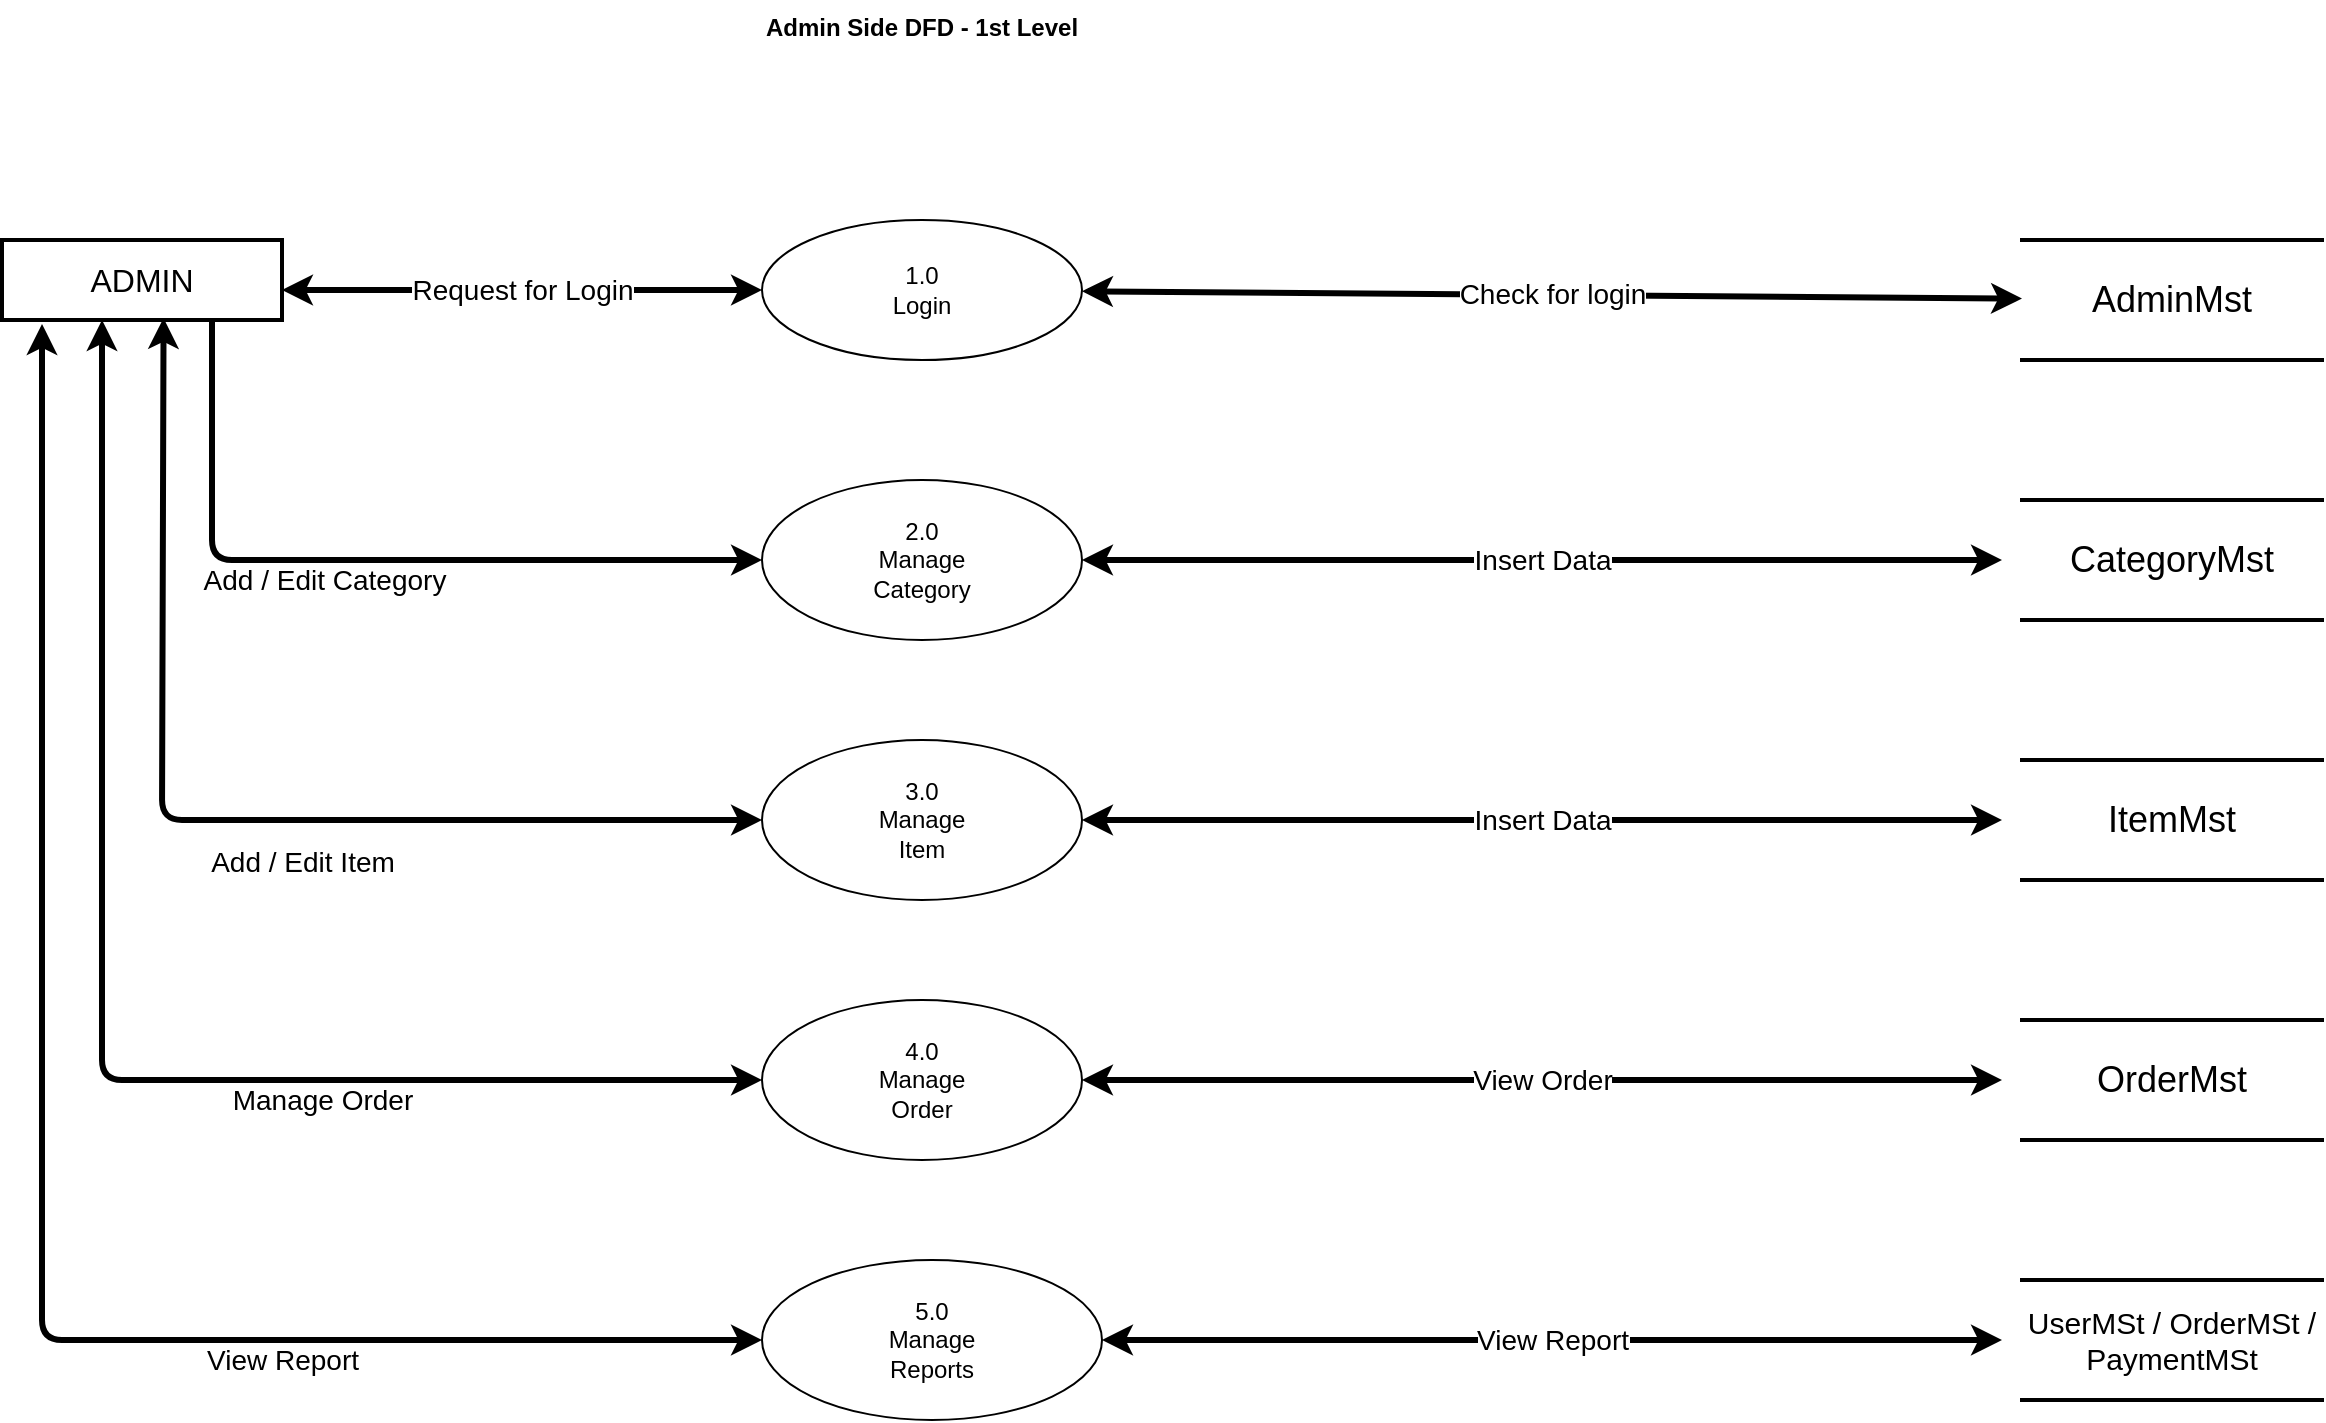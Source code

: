 <mxfile version="28.2.5">
  <diagram id="page-1" name="Admin Side DFD - 1st Level (editable)">
    <mxGraphModel dx="1544" dy="1018" grid="1" gridSize="10" guides="1" tooltips="1" connect="1" arrows="1" fold="1" page="1" pageScale="1" pageWidth="1300" pageHeight="900" math="0" shadow="0">
      <root>
        <mxCell id="0" />
        <mxCell id="1" parent="0" />
        <mxCell id="title" value="Admin Side DFD - 1st Level" style="text;whiteSpace=wrap;html=1;fontStyle=1;" parent="1" vertex="1">
          <mxGeometry x="420" y="10" width="460" height="30" as="geometry" />
        </mxCell>
        <mxCell id="ext_admin" value="&lt;font style=&quot;font-size: 16px;&quot;&gt;ADMIN&lt;/font&gt;" style="shape=rectangle;whiteSpace=wrap;html=1;strokeWidth=2;" parent="1" vertex="1">
          <mxGeometry x="40" y="130" width="140" height="40" as="geometry" />
        </mxCell>
        <mxCell id="p1" value="1.0&#xa;Login" style="shape=ellipse;whiteSpace=wrap;html=1;" parent="1" vertex="1">
          <mxGeometry x="420" y="120" width="160" height="70" as="geometry" />
        </mxCell>
        <mxCell id="p2" value="2.0&#xa;Manage&#xa;Category" style="shape=ellipse;whiteSpace=wrap;html=1;" parent="1" vertex="1">
          <mxGeometry x="420" y="250" width="160" height="80" as="geometry" />
        </mxCell>
        <mxCell id="p3" value="3.0&#xa;Manage&#xa;Item" style="shape=ellipse;whiteSpace=wrap;html=1;" parent="1" vertex="1">
          <mxGeometry x="420" y="380" width="160" height="80" as="geometry" />
        </mxCell>
        <mxCell id="p4" value="4.0&#xa;Manage&#xa;Order" style="shape=ellipse;whiteSpace=wrap;html=1;" parent="1" vertex="1">
          <mxGeometry x="420" y="510" width="160" height="80" as="geometry" />
        </mxCell>
        <mxCell id="p5" value="5.0&#xa;Manage&#xa;Reports" style="shape=ellipse;whiteSpace=wrap;html=1;" parent="1" vertex="1">
          <mxGeometry x="420" y="640" width="170" height="80" as="geometry" />
        </mxCell>
        <mxCell id="f_admin_to_login" value="&lt;font style=&quot;font-size: 14px;&quot;&gt;Request for Login&lt;/font&gt;" style="endArrow=classic;html=1;strokeWidth=3;startArrow=classic;" parent="1" target="p1" edge="1">
          <mxGeometry as="geometry">
            <mxPoint x="180" y="155" as="sourcePoint" />
          </mxGeometry>
        </mxCell>
        <mxCell id="f_admin_to_cat" value="&lt;font style=&quot;font-size: 14px;&quot;&gt;Add / Edit Category&lt;/font&gt;" style="endArrow=classic;html=1;exitX=0.75;exitY=1;exitDx=0;exitDy=0;strokeWidth=3;" parent="1" source="ext_admin" target="p2" edge="1">
          <mxGeometry as="geometry">
            <Array as="points">
              <mxPoint x="145" y="290" />
            </Array>
            <mxPoint x="-82" y="70" as="offset" />
          </mxGeometry>
        </mxCell>
        <mxCell id="f_admin_to_item" value="&lt;font style=&quot;font-size: 14px;&quot;&gt;Add / Edit Item&lt;/font&gt;" style="endArrow=classic;html=1;exitX=0.577;exitY=0.975;exitDx=0;exitDy=0;exitPerimeter=0;startArrow=classic;strokeWidth=3;" parent="1" source="ext_admin" target="p3" edge="1">
          <mxGeometry as="geometry">
            <Array as="points">
              <mxPoint x="120" y="420" />
            </Array>
            <mxPoint x="-80" y="146" as="offset" />
          </mxGeometry>
        </mxCell>
        <mxCell id="f_admin_to_order" value="&lt;font style=&quot;font-size: 14px;&quot;&gt;Manage Order&lt;/font&gt;" style="endArrow=classic;html=1;strokeWidth=3;startArrow=classic;" parent="1" target="p4" edge="1">
          <mxGeometry as="geometry">
            <mxPoint x="90" y="170" as="sourcePoint" />
            <Array as="points">
              <mxPoint x="90" y="550" />
            </Array>
            <mxPoint x="-55" y="200" as="offset" />
          </mxGeometry>
        </mxCell>
        <mxCell id="f_admin_to_reports" value="&lt;font style=&quot;font-size: 14px;&quot;&gt;View Report&lt;/font&gt;" style="endArrow=classic;html=1;strokeWidth=3;startArrow=classic;" parent="1" target="p5" edge="1">
          <mxGeometry as="geometry">
            <mxPoint x="60" y="172" as="sourcePoint" />
            <Array as="points">
              <mxPoint x="60" y="680" />
            </Array>
            <mxPoint x="-60" y="264" as="offset" />
          </mxGeometry>
        </mxCell>
        <mxCell id="f_login_to_adminMst" value="&lt;font style=&quot;font-size: 14px;&quot;&gt;Check for login&lt;/font&gt;" style="endArrow=classic;html=1;strokeWidth=3;startArrow=classic;" parent="1" source="p1" edge="1">
          <mxGeometry as="geometry">
            <mxPoint x="1050" y="159.297" as="targetPoint" />
          </mxGeometry>
        </mxCell>
        <mxCell id="f_cat_to_catMst" value="&lt;font style=&quot;font-size: 14px;&quot;&gt;Insert Data&lt;/font&gt;" style="endArrow=classic;html=1;strokeWidth=3;startArrow=classic;" parent="1" source="p2" edge="1">
          <mxGeometry as="geometry">
            <mxPoint x="1040" y="290" as="targetPoint" />
          </mxGeometry>
        </mxCell>
        <mxCell id="f_item_to_itemMst" value="&lt;font style=&quot;font-size: 14px;&quot;&gt;Insert Data&lt;/font&gt;" style="endArrow=classic;html=1;strokeWidth=3;startArrow=classic;" parent="1" source="p3" edge="1">
          <mxGeometry as="geometry">
            <mxPoint x="1040" y="420" as="targetPoint" />
          </mxGeometry>
        </mxCell>
        <mxCell id="f_order_to_orderMst" value="&lt;font style=&quot;font-size: 14px;&quot;&gt;View Order&lt;/font&gt;" style="endArrow=classic;html=1;strokeWidth=3;startArrow=classic;" parent="1" source="p4" edge="1">
          <mxGeometry as="geometry">
            <mxPoint x="1040" y="550" as="targetPoint" />
          </mxGeometry>
        </mxCell>
        <mxCell id="f_reports_to_all" value="&lt;font style=&quot;font-size: 14px;&quot;&gt;View Report&lt;/font&gt;" style="endArrow=classic;html=1;strokeWidth=3;startArrow=classic;" parent="1" source="p5" edge="1">
          <mxGeometry as="geometry">
            <mxPoint x="1040" y="680" as="targetPoint" />
          </mxGeometry>
        </mxCell>
        <mxCell id="HuxYNNQLvYvycB5Qy4db-5" value="&lt;span style=&quot;text-align: left;&quot;&gt;&lt;font style=&quot;font-size: 18px;&quot;&gt;AdminMst&lt;/font&gt;&lt;/span&gt;" style="shape=partialRectangle;whiteSpace=wrap;html=1;top=0;bottom=0;fillColor=none;direction=south;strokeWidth=2;" vertex="1" parent="1">
          <mxGeometry x="1050" y="130" width="150" height="60" as="geometry" />
        </mxCell>
        <mxCell id="HuxYNNQLvYvycB5Qy4db-6" value="&lt;span style=&quot;text-align: left;&quot;&gt;&lt;font style=&quot;font-size: 18px;&quot;&gt;CategoryMst&lt;/font&gt;&lt;/span&gt;" style="shape=partialRectangle;whiteSpace=wrap;html=1;top=0;bottom=0;fillColor=none;direction=south;strokeWidth=2;" vertex="1" parent="1">
          <mxGeometry x="1050" y="260" width="150" height="60" as="geometry" />
        </mxCell>
        <mxCell id="HuxYNNQLvYvycB5Qy4db-7" value="&lt;span style=&quot;text-align: left;&quot;&gt;&lt;font style=&quot;font-size: 18px;&quot;&gt;ItemMst&lt;/font&gt;&lt;/span&gt;" style="shape=partialRectangle;whiteSpace=wrap;html=1;top=0;bottom=0;fillColor=none;direction=south;strokeWidth=2;" vertex="1" parent="1">
          <mxGeometry x="1050" y="390" width="150" height="60" as="geometry" />
        </mxCell>
        <mxCell id="HuxYNNQLvYvycB5Qy4db-8" value="&lt;span style=&quot;text-align: left;&quot;&gt;&lt;font style=&quot;font-size: 18px;&quot;&gt;OrderMst&lt;/font&gt;&lt;/span&gt;" style="shape=partialRectangle;whiteSpace=wrap;html=1;top=0;bottom=0;fillColor=none;direction=south;strokeWidth=2;" vertex="1" parent="1">
          <mxGeometry x="1050" y="520" width="150" height="60" as="geometry" />
        </mxCell>
        <mxCell id="HuxYNNQLvYvycB5Qy4db-10" value="&lt;span style=&quot;text-align: left;&quot;&gt;&lt;font style=&quot;font-size: 15px;&quot;&gt;UserMSt / OrderMSt / PaymentMSt&lt;/font&gt;&lt;/span&gt;" style="shape=partialRectangle;whiteSpace=wrap;html=1;top=0;bottom=0;fillColor=none;direction=south;strokeWidth=2;" vertex="1" parent="1">
          <mxGeometry x="1050" y="650" width="150" height="60" as="geometry" />
        </mxCell>
      </root>
    </mxGraphModel>
  </diagram>
</mxfile>
